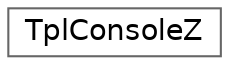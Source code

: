 digraph "Graphical Class Hierarchy"
{
 // LATEX_PDF_SIZE
  bgcolor="transparent";
  edge [fontname=Helvetica,fontsize=14,labelfontname=Helvetica,labelfontsize=14];
  node [fontname=Helvetica,fontsize=14,shape=box,height=0.2,width=0.4];
  rankdir="LR";
  Node0 [id="Node000000",label="TplConsoleZ",height=0.2,width=0.4,color="grey40", fillcolor="white", style="filled",URL="$d6/d32/classTplConsoleZ.html",tooltip=" "];
}
